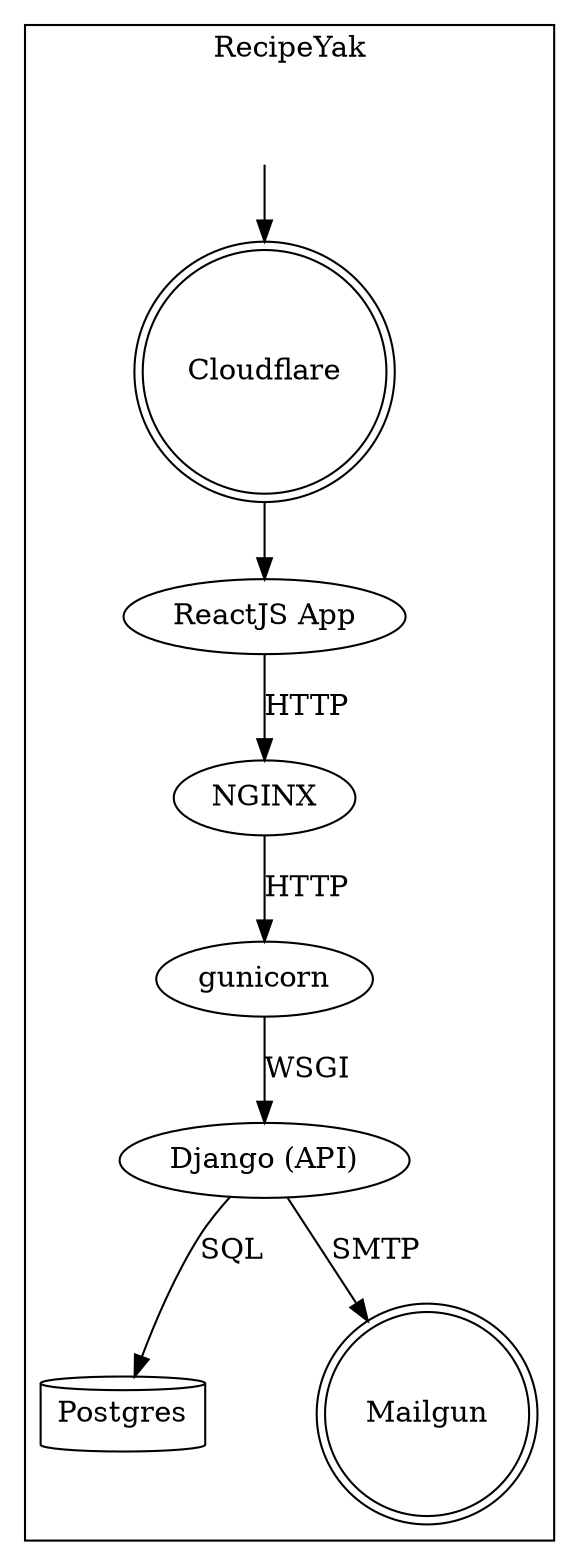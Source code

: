 digraph RecipeYak {

  nodesep=0.75;

  subgraph cluster_recipeyak {
    label = RecipeYak

    Cloudflare[shape=doublecircle]

    in[style=invis]

    in -> Cloudflare -> "ReactJS App"

    "ReactJS App" -> NGINX [label="HTTP"]

    NGINX -> gunicorn [label="HTTP"]

    gunicorn -> "Django (API)" [label=WSGI]

    Postgres[shape=cylinder]


    "Django (API)" -> Postgres [label="SQL"]
    "Django (API)" -> Mailgun [label="SMTP"]

    Mailgun[shape=doublecircle]

  }

}

